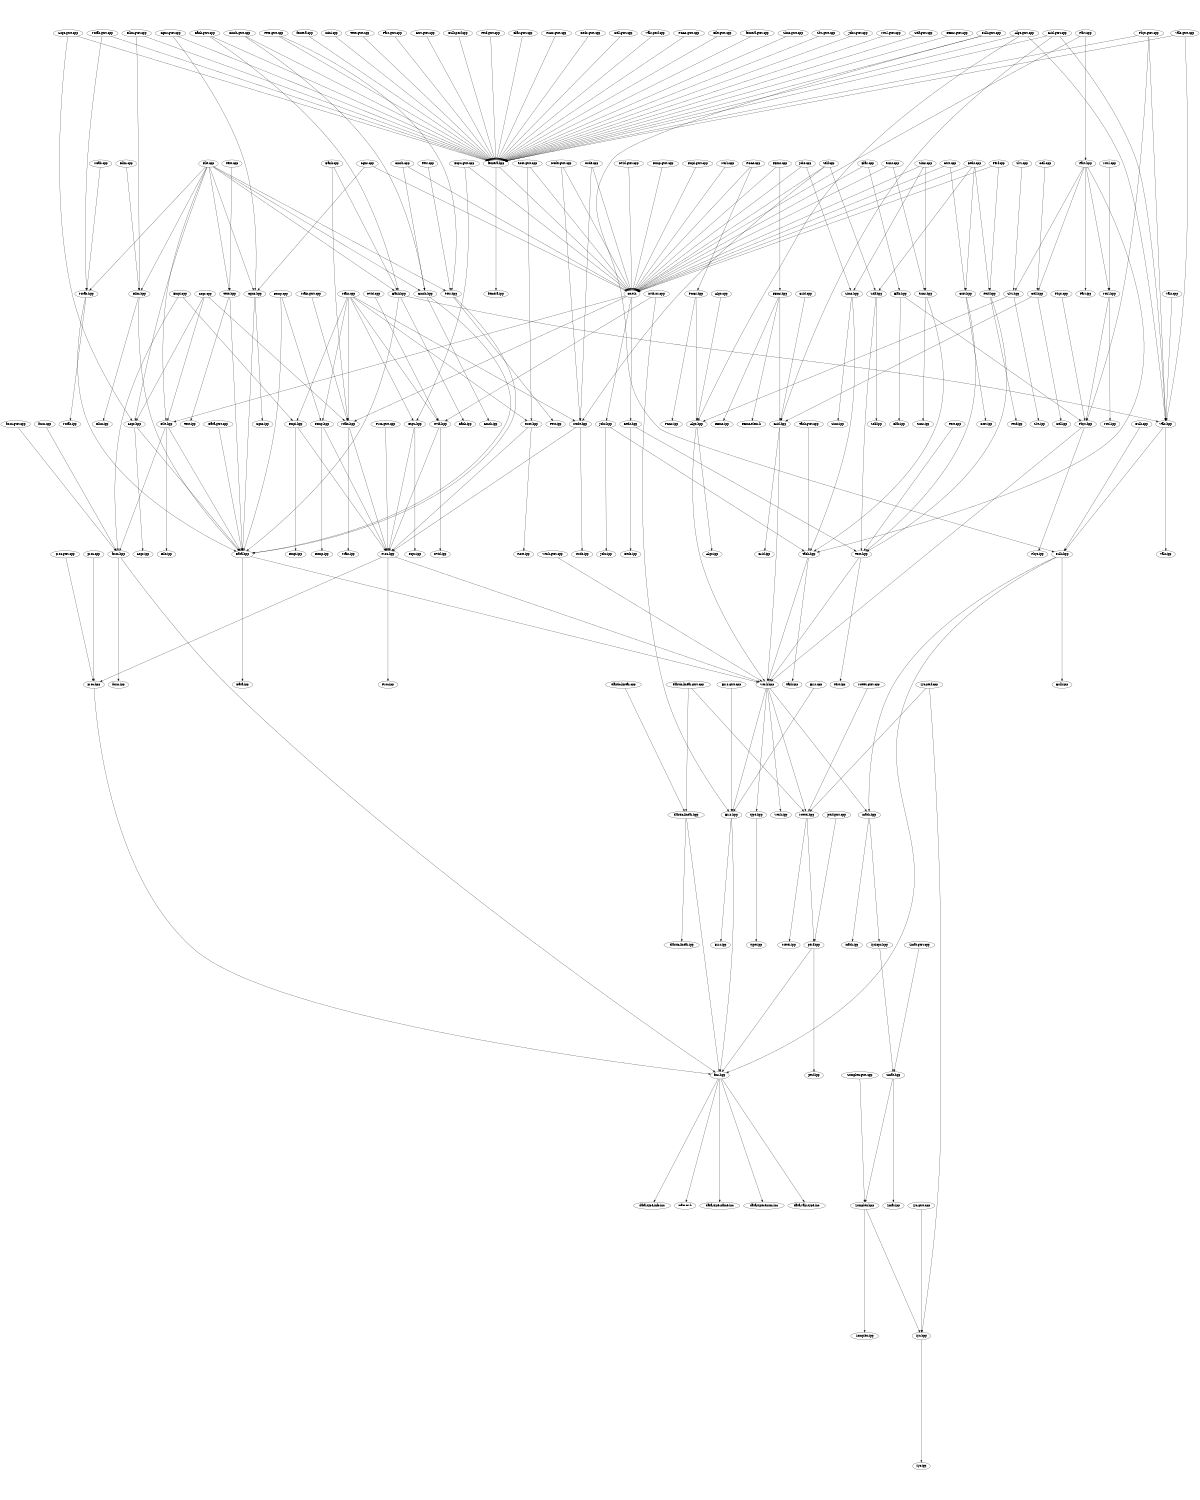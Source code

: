digraph "source tree" {
    overlap=scale;
    size="8,10";
    ratio="fill";
    fontsize="16";
    fontname="Helvetica";
	clusterrank="local";
	"Main.cpp" -> "Nvid.hpp"
	"Dlim.hpp" -> "Data.hpp"
	"Work.gtst.cpp" -> "Work.hpp"
	"Part.hpp" -> "Cell.hpp"
	"Sims.cpp" -> "Sims.hpp"
	"Fomp.hpp" -> "Fomp.ipp"
	"Sims.cpp" -> "core.h"
	"Runs.hpp" -> "Task.hpp"
	"Part.cpp" -> "core.h"
	"fmr.hpp" -> "data-vals-type.inc"
	"elastic-linear.gtst.cpp" -> "elastic-linear.hpp"
	"Cgns.hpp" -> "Data.hpp"
	"Algo.hpp" -> "Work.hpp"
	"Moab.cpp" -> "Moab.hpp"
	"fmr.hpp" -> "data-type-info.inc"
	"Node.gtst.cpp" -> "Node.hpp"
	"Cell.hpp" -> "Grid.hpp"
	"Logs.gtst.cpp" -> "Logs.hpp"
	"Runs.cpp" -> "Runs.hpp"
	"Dlim.hpp" -> "Dlim.ipp"
	"File.gtst.cpp" -> "femera.hpp"
	"Beds.cpp" -> "core.h"
	"Dlim.cpp" -> "Dlim.hpp"
	"Algo.cpp" -> "Algo.hpp"
	"Gmsh.gtst.cpp" -> "Gmsh.hpp"
	"Zmat.gtst.cpp" -> "Zmat.hpp"
	"Perf.cpp" -> "Perf.hpp"
	"Sims.cpp" -> "Runs.hpp"
	"Moab.gtst.cpp" -> "femera.hpp"
	"Bank.hpp" -> "Vals.hpp"
	"Cgns.cpp" -> "Cgns.hpp"
	"Errs.cpp" -> "Errs.hpp"
	"PCGs.cpp" -> "PCGs.hpp"
	"Beds.cpp" -> "Perf.hpp"
	"femera.gtst.cpp" -> "femera.hpp"
	"Data.hpp" -> "Work.hpp"
	"Fmpi.gtst.cpp" -> "core.h"
	"Self.cpp" -> "Self.hpp"
	"Gtst.cpp" -> "Gtst.hpp"
	"Fomp.cpp" -> "Data.hpp"
	"File.cpp" -> "Logs.hpp"
	"Main.cpp" -> "Fmpi.hpp"
	"Slvr.hpp" -> "Slvr.ipp"
	"Fcpu.gtst.cpp" -> "Fcpu.hpp"
	"Gtst.hpp" -> "Gtst.ipp"
	"Main.hpp" -> "Proc.hpp"
	"Root.hpp" -> "Proc.hpp"
	"Main.gtst.cpp" -> "Main.hpp"
	"Data.hpp" -> "Data.ipp"
	"Fmpi.hpp" -> "Fmpi.ipp"
	"Proc.hpp" -> "proc.hpp"
	"FEms.hpp" -> "Grid.hpp"
	"Beds.cpp" -> "Gtst.hpp"
	"Fcpu.gtst.cpp" -> "core.h"
	"Phys.gtst.cpp" -> "Phys.hpp"
	"Fcpu.hpp" -> "Fcpu.ipp"
	"Logs.cpp" -> "File.hpp"
	"proc.cpp" -> "proc.hpp"
	"Node.hpp" -> "Proc.hpp"
	"Bank.cpp" -> "Main.hpp"
	"elastic-linear.hpp" -> "elastic-linear.ipp"
	"Vals.hpp" -> "Vals.ipp"
	"Nvid.hpp" -> "Nvid.ipp"
	"File.hpp" -> "form.hpp"
	"Sims.hpp" -> "Sims.ipp"
	"Sims.gtst.cpp" -> "femera.hpp"
	"Work.hpp" -> "Meter.hpp"
	"Main.cpp" -> "Fomp.hpp"
	"Root.hpp" -> "Root.ipp"
	"Jobs.hpp" -> "Jobs.ipp"
	"Dlim.gtst.cpp" -> "Dlim.hpp"
	"Phys.hpp" -> "Phys.ipp"
	"Grid.hpp" -> "Work.hpp"
	"Data.gtst.cpp" -> "Data.hpp"
	"Fomp.cpp" -> "Fomp.hpp"
	"Slvr.gtst.cpp" -> "femera.hpp"
	"Moab.hpp" -> "Moab.ipp"
	"Part.cpp" -> "Part.hpp"
	"Root.gtst.cpp" -> "Root.hpp"
	"Logs.cpp" -> "Logs.hpp"
	"Work.hpp" -> "Errs.hpp"
	"Part.hpp" -> "Mtrl.hpp"
	"Text.hpp" -> "Text.ipp"
	"elastic-linear.hpp" -> "fmr.hpp"
	"perf.hpp" -> "fmr.hpp"
	"Pets.hpp" -> "Pets.ipp"
	"Cgns.gtst.cpp" -> "Cgns.hpp"
	"Grid.cpp" -> "Grid.hpp"
	"Fmpi.hpp" -> "Proc.hpp"
	"Gtst.hpp" -> "Test.hpp"
	"Bank.gtst.cpp" -> "femera.hpp"
	"Zomplex.hpp" -> "zyc.hpp"
	"Elas.hpp" -> "Phys.hpp"
	"elastic-linear.gtst.cpp" -> "Meter.hpp"
	"Beds.hpp" -> "Test.hpp"
	"Meter.hpp" -> "perf.hpp"
	"type.hpp" -> "type.ipp"
	"Beds.hpp" -> "Beds.ipp"
	"core.h" -> "Jobs.hpp"
	"Root.gtst.cpp" -> "core.h"
	"File.cpp" -> "Gmsh.hpp"
	"File.cpp" -> "Bank.hpp"
	"Work.hpp" -> "math.hpp"
	"core.h" -> "File.hpp"
	"Text.hpp" -> "Data.hpp"
	"Main.cpp" -> "Fcpu.hpp"
	"Logs.hpp" -> "Logs.ipp"
	"Zmat.hpp" -> "Zmat.ipp"
	"Cell.cpp" -> "Cell.hpp"
	"File.hpp" -> "File.ipp"
	"math.hpp" -> "math.ipp"
	"nvid.cu.cpp" -> "Nvid.hpp"
	"Jobs.gtst.cpp" -> "femera.hpp"
	"Fcpu.hpp" -> "Proc.hpp"
	"Beds.cpp" -> "Self.hpp"
	"Moab.gtst.cpp" -> "Moab.hpp"
	"Vals.gtst.cpp" -> "Vals.hpp"
	"Runs.cpp" -> "core.h"
	"perf.hpp" -> "perf.ipp"
	"Proc.hpp" -> "Work.hpp"
	"Algo.gtst.cpp" -> "femera.hpp"
	"Phys.hpp" -> "Work.hpp"
	"Self.hpp" -> "Self.ipp"
	"Mtrl.hpp" -> "Phys.hpp"
	"Part.hpp" -> "Task.hpp"
	"Self.cpp" -> "Node.hpp"
	"Fmpi.cpp" -> "Fmpi.hpp"
	"Algo.gtst.cpp" -> "Vals.hpp"
	"Mtrl.gtst.cpp" -> "femera.hpp"
	"Jobs.cpp" -> "Sims.hpp"
	"Work.hpp" -> "type.hpp"
	"Algo.gtst.cpp" -> "Algo.hpp"
	"Phys.gtst.cpp" -> "femera.hpp"
	"math.hpp" -> "zyclops.hpp"
	"fmr.hpp" -> "macros.h"
	"Self.gtst.cpp" -> "femera.hpp"
	"FEms.gtst.cpp" -> "femera.hpp"
	"Logs.hpp" -> "Data.hpp"
	"Bank.hpp" -> "Bank.ipp"
	"femera.cpp" -> "femera.hpp"
	"Gmsh.cpp" -> "core.h"
	"mini.cpp" -> "femera.hpp"
	"Phys.cpp" -> "Phys.hpp"
	"Algo.hpp" -> "Algo.ipp"
	"form.hpp" -> "form.ipp"
	"fmr.hpp" -> "data-type-name.inc"
	"Self.cpp" -> "core.h"
	"Meter.hpp" -> "Meter.ipp"
	"Text.gtst.cpp" -> "femera.hpp"
	"File.hpp" -> "Data.hpp"
	"zyclops.hpp" -> "Zmat.hpp"
	"Gmsh.hpp" -> "Data.hpp"
	"Gmsh.cpp" -> "Gmsh.hpp"
	"Perf.hpp" -> "Test.hpp"
	"Elas.cpp" -> "core.h"
	"Mtrl.hpp" -> "Mtrl.ipp"
	"Part.hpp" -> "Part.ipp"
	"Work.cpp" -> "core.h"
	"Task.gtst.cpp" -> "Task.hpp"
	"FEms.hpp" -> "FEms.ipp"
	"zyc.perf.cpp" -> "Meter.hpp"
	"Fmpi.cpp" -> "form.hpp"
	"Main.cpp" -> "Node.hpp"
	"Gtst.cpp" -> "core.h"
	"Node.cpp" -> "Node.hpp"
	"Elas.cpp" -> "Elas.hpp"
	"Cell.hpp" -> "Cell.ipp"
	"Node.hpp" -> "Node.ipp"
	"femera.hpp" -> "femera.ipp"
	"Vals.gtst.cpp" -> "femera.hpp"
	"PCGs.hpp" -> "PCGs.ipp"
	"Part.gtst.cpp" -> "femera.hpp"
	"zyc.gtst.cpp" -> "zyc.hpp"
	"File.cpp" -> "Moab.hpp"
	"perf.gtst.cpp" -> "perf.hpp"
	"File.cpp" -> "Text.hpp"
	"form.hpp" -> "fmr.hpp"
	"Bank.hpp" -> "Data.hpp"
	"Bulk.hpp" -> "Bulk.ipp"
	"Test.cpp" -> "Test.hpp"
	"Proc.gtst.cpp" -> "Proc.hpp"
	"Zmat.hpp" -> "Zomplex.hpp"
	"form.cpp" -> "form.hpp"
	"Logs.cpp" -> "Main.hpp"
	"Bulk.cpp" -> "Bulk.hpp"
	"Jobs.hpp" -> "Task.hpp"
	"File.cpp" -> "Pets.hpp"
	"FEms.hpp" -> "FEms-elem.h"
	"Cgns.gtst.cpp" -> "femera.hpp"
	"Cgns.hpp" -> "Cgns.ipp"
	"Gtst.gtst.cpp" -> "femera.hpp"
	"Bulk.perf.cpp" -> "femera.hpp"
	"Proc.hpp" -> "Proc.ipp"
	"Runs.hpp" -> "Runs.ipp"
	"Slvr.cpp" -> "Slvr.hpp"
	"Slvr.hpp" -> "Algo.hpp"
	"Perf.gtst.cpp" -> "femera.hpp"
	"zyc.hpp" -> "zyc.ipp"
	"Errs.hpp" -> "Errs.ipp"
	"femera.hpp" -> "core.h"
	"Pets.cpp" -> "Pets.hpp"
	"Elas.gtst.cpp" -> "femera.hpp"
	"proc.hpp" -> "fmr.hpp"
	"Part.hpp" -> "Slvr.hpp"
	"Grid.gtst.cpp" -> "Grid.hpp"
	"Grid.gtst.cpp" -> "femera.hpp"
	"elastic-linear.cpp" -> "elastic-linear.hpp"
	"Task.hpp" -> "Work.hpp"
	"Node.cpp" -> "core.h"
	"Main.cpp" -> "Root.hpp"
	"FEms.cpp" -> "FEms.hpp"
	"PCGs.cpp" -> "core.h"
	"Bulk.hpp" -> "math.hpp"
	"Runs.gtst.cpp" -> "femera.hpp"
	"nvid.cu.cpp" -> "Errs.hpp"
	"Phys.gtst.cpp" -> "Vals.hpp"
	"Elas.hpp" -> "Elas.ipp"
	"Jobs.cpp" -> "core.h"
	"zyc.perf.cpp" -> "zyc.hpp"
	"proc.gtst.cpp" -> "proc.hpp"
	"Grid.gtst.cpp" -> "Vals.hpp"
	"File.cpp" -> "Dlim.hpp"
	"Mtrl.cpp" -> "Mtrl.hpp"
	"Sims.hpp" -> "Task.hpp"
	"Pets.gtst.cpp" -> "femera.hpp"
	"Fomp.hpp" -> "Proc.hpp"
	"core.h" -> "Main.hpp"
	"Zomplex.gtst.cpp" -> "Zomplex.hpp"
	"Test.hpp" -> "Test.ipp"
	"Vals.hpp" -> "Bulk.hpp"
	"Task.hpp" -> "Task.ipp"
	"File.cpp" -> "File.hpp"
	"Nvid.gtst.cpp" -> "core.h"
	"core.h" -> "Beds.hpp"
	"Beds.gtst.cpp" -> "femera.hpp"
	"Nvid.hpp" -> "Proc.hpp"
	"Perf.cpp" -> "core.h"
	"Vals.cpp" -> "Vals.hpp"
	"FEms.cpp" -> "core.h"
	"Work.hpp" -> "Work.ipp"
	"Zomplex.hpp" -> "Zomplex.ipp"
	"Errs.gtst.cpp" -> "Errs.hpp"
	"Logs.gtst.cpp" -> "femera.hpp"
	"Bulk.gtst.cpp" -> "Bulk.hpp"
	"Text.cpp" -> "Text.hpp"
	"PCGs.hpp" -> "Algo.hpp"
	"Grid.hpp" -> "Grid.ipp"
	"Fomp.gtst.cpp" -> "core.h"
	"Cell.gtst.cpp" -> "femera.hpp"
	"Nvid.cpp" -> "Nvid.hpp"
	"Meter.gtst.cpp" -> "Meter.hpp"
	"Bulk.gtst.cpp" -> "femera.hpp"
	"Node.gtst.cpp" -> "core.h"
	"Moab.hpp" -> "Data.hpp"
	"Pets.gtst.cpp" -> "Pets.hpp"
	"Vals.perf.cpp" -> "femera.hpp"
	"form.gtst.cpp" -> "form.hpp"
	"Gmsh.hpp" -> "Gmsh.ipp"
	"Errs.hpp" -> "fmr.hpp"
	"Pets.hpp" -> "Data.hpp"
	"fmr.hpp" -> "data-type-enum.inc"
	"Main.cpp" -> "Main.hpp"
	"Bulk.hpp" -> "fmr.hpp"
	"Dlim.gtst.cpp" -> "femera.hpp"
	"Test.hpp" -> "Work.hpp"
	"Gmsh.gtst.cpp" -> "femera.hpp"
	"PCGs.gtst.cpp" -> "femera.hpp"
	"Main.hpp" -> "Main.ipp"
	"File.cpp" -> "Cgns.hpp"
	"Bank.gtst.cpp" -> "Bank.hpp"
	"Cgns.cpp" -> "core.h"
	"Perf.hpp" -> "Perf.ipp"
	"Bank.cpp" -> "Bank.hpp"
	"Self.hpp" -> "Test.hpp"
}
